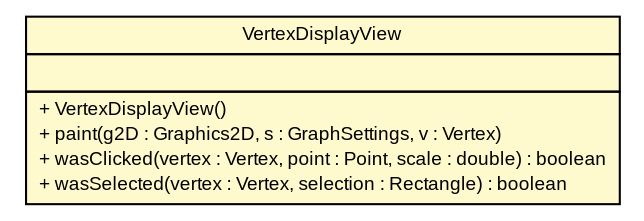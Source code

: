 #!/usr/local/bin/dot
#
# Class diagram 
# Generated by UMLGraph version R5_6 (http://www.umlgraph.org/)
#

digraph G {
	edge [fontname="arial",fontsize=10,labelfontname="arial",labelfontsize=10];
	node [fontname="arial",fontsize=10,shape=plaintext];
	nodesep=0.25;
	ranksep=0.5;
	// pfc.views.display.VertexDisplayView
	c16503 [label=<<table title="pfc.views.display.VertexDisplayView" border="0" cellborder="1" cellspacing="0" cellpadding="2" port="p" bgcolor="lemonChiffon" href="./VertexDisplayView.html">
		<tr><td><table border="0" cellspacing="0" cellpadding="1">
<tr><td align="center" balign="center"> VertexDisplayView </td></tr>
		</table></td></tr>
		<tr><td><table border="0" cellspacing="0" cellpadding="1">
<tr><td align="left" balign="left">  </td></tr>
		</table></td></tr>
		<tr><td><table border="0" cellspacing="0" cellpadding="1">
<tr><td align="left" balign="left"> + VertexDisplayView() </td></tr>
<tr><td align="left" balign="left"> + paint(g2D : Graphics2D, s : GraphSettings, v : Vertex) </td></tr>
<tr><td align="left" balign="left"> + wasClicked(vertex : Vertex, point : Point, scale : double) : boolean </td></tr>
<tr><td align="left" balign="left"> + wasSelected(vertex : Vertex, selection : Rectangle) : boolean </td></tr>
		</table></td></tr>
		</table>>, URL="./VertexDisplayView.html", fontname="arial", fontcolor="black", fontsize=9.0];
}

